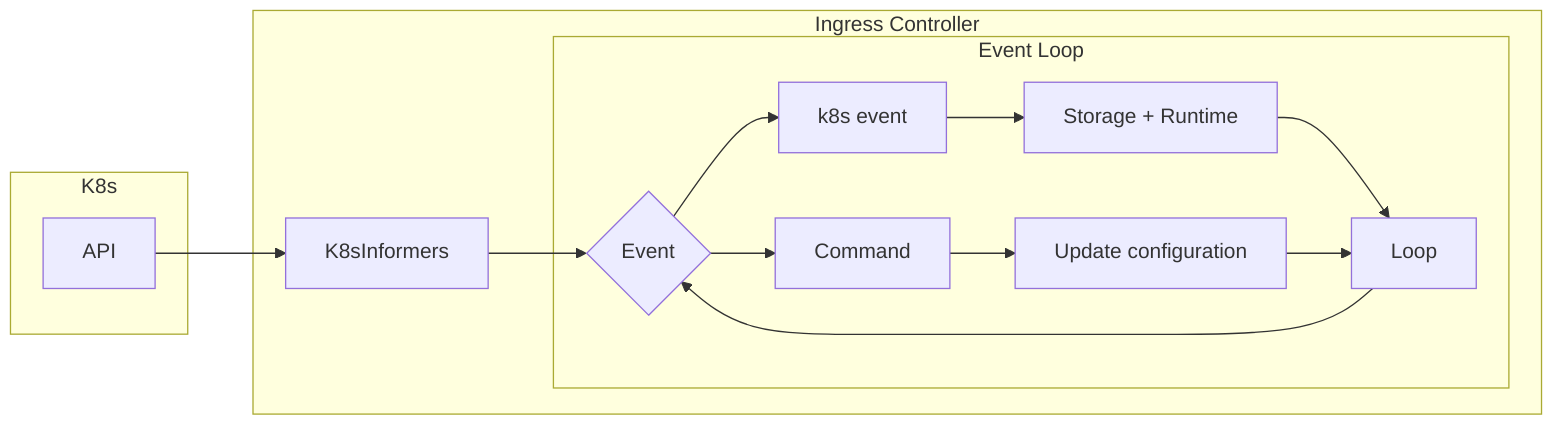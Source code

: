 graph LR;
   subgraph K8s
        API
    end

   subgraph ControllerSG[Ingress Controller]
        K8sInformers

        subgraph LoopSG[Event Loop]

                Event{Event}
                Event --> K8sEV[k8s event]
                K8sEV --> Storage[Storage + Runtime]
                Storage --> Loop
                Event --> Command
                Command --> Config[Update configuration]
                Config --> Loop
                Loop --> Event
        end
   end

   API --> K8sInformers
   K8sInformers --> Event